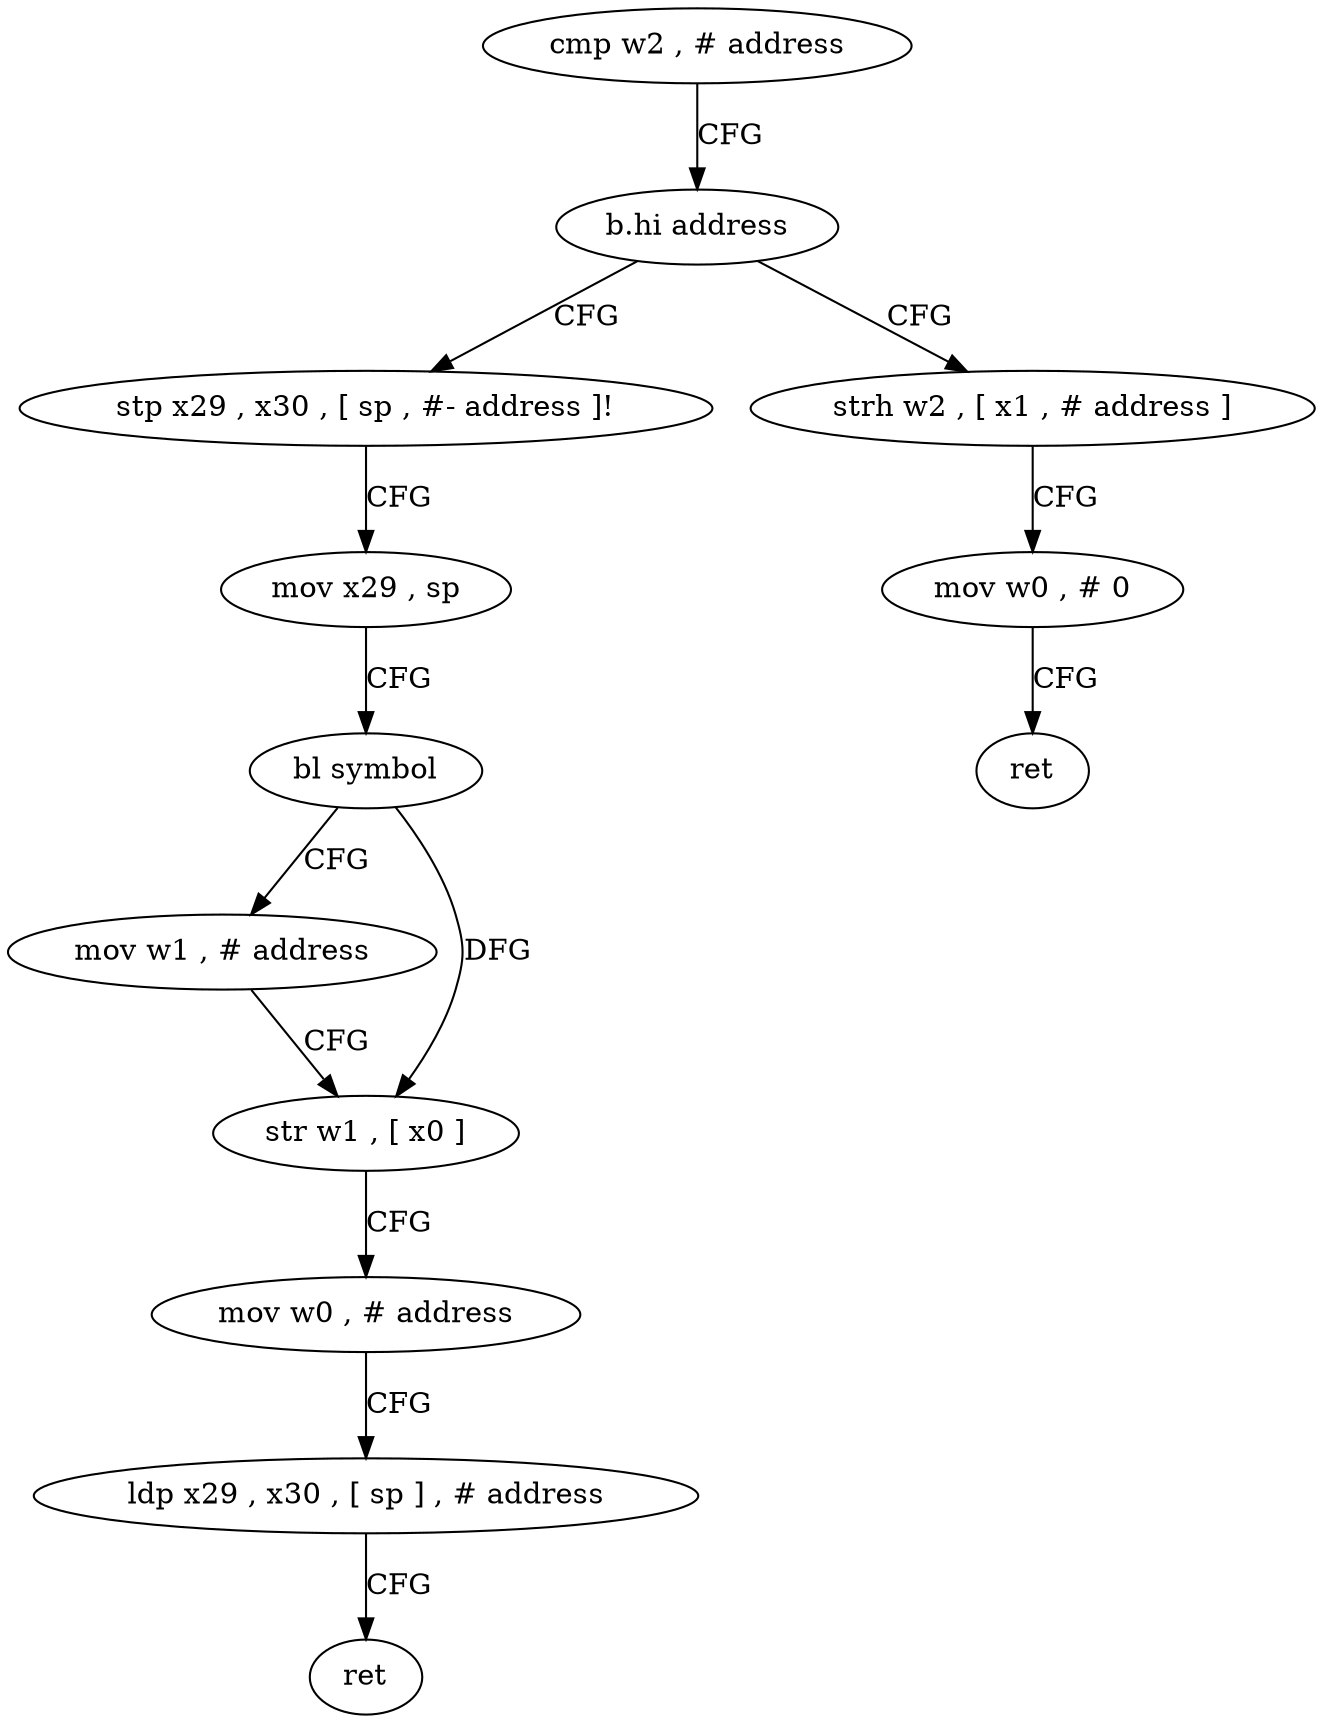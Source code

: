 digraph "func" {
"4280092" [label = "cmp w2 , # address" ]
"4280096" [label = "b.hi address" ]
"4280112" [label = "stp x29 , x30 , [ sp , #- address ]!" ]
"4280100" [label = "strh w2 , [ x1 , # address ]" ]
"4280116" [label = "mov x29 , sp" ]
"4280120" [label = "bl symbol" ]
"4280124" [label = "mov w1 , # address" ]
"4280128" [label = "str w1 , [ x0 ]" ]
"4280132" [label = "mov w0 , # address" ]
"4280136" [label = "ldp x29 , x30 , [ sp ] , # address" ]
"4280140" [label = "ret" ]
"4280104" [label = "mov w0 , # 0" ]
"4280108" [label = "ret" ]
"4280092" -> "4280096" [ label = "CFG" ]
"4280096" -> "4280112" [ label = "CFG" ]
"4280096" -> "4280100" [ label = "CFG" ]
"4280112" -> "4280116" [ label = "CFG" ]
"4280100" -> "4280104" [ label = "CFG" ]
"4280116" -> "4280120" [ label = "CFG" ]
"4280120" -> "4280124" [ label = "CFG" ]
"4280120" -> "4280128" [ label = "DFG" ]
"4280124" -> "4280128" [ label = "CFG" ]
"4280128" -> "4280132" [ label = "CFG" ]
"4280132" -> "4280136" [ label = "CFG" ]
"4280136" -> "4280140" [ label = "CFG" ]
"4280104" -> "4280108" [ label = "CFG" ]
}
